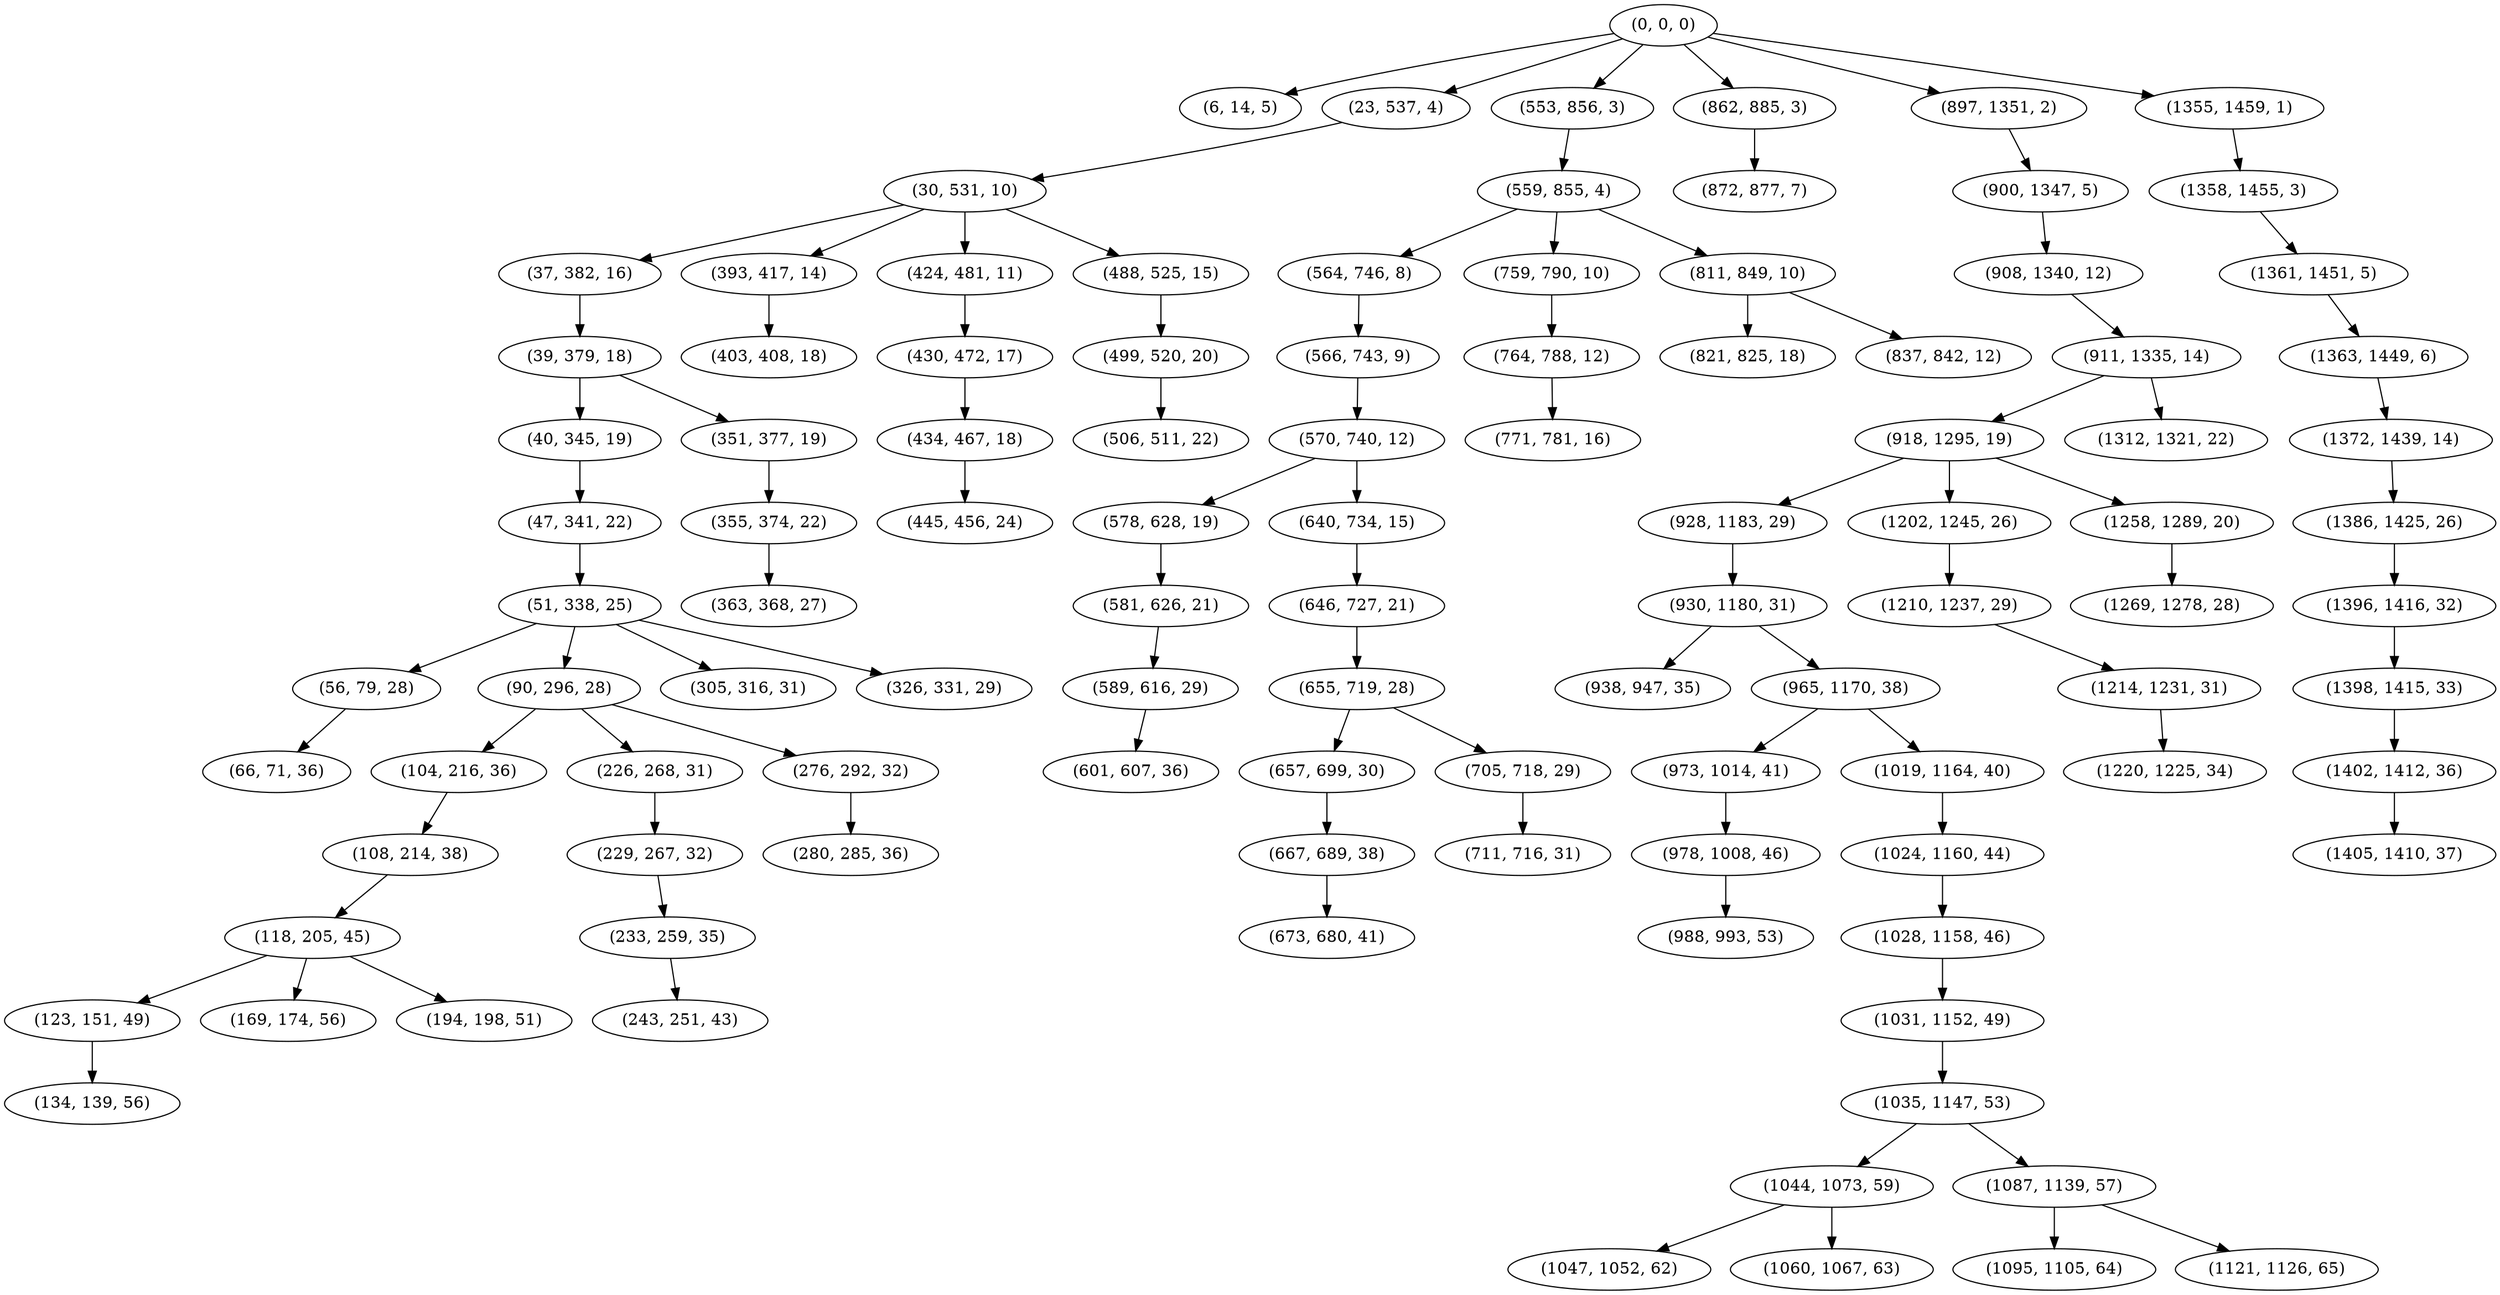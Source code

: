 digraph tree {
    "(0, 0, 0)";
    "(6, 14, 5)";
    "(23, 537, 4)";
    "(30, 531, 10)";
    "(37, 382, 16)";
    "(39, 379, 18)";
    "(40, 345, 19)";
    "(47, 341, 22)";
    "(51, 338, 25)";
    "(56, 79, 28)";
    "(66, 71, 36)";
    "(90, 296, 28)";
    "(104, 216, 36)";
    "(108, 214, 38)";
    "(118, 205, 45)";
    "(123, 151, 49)";
    "(134, 139, 56)";
    "(169, 174, 56)";
    "(194, 198, 51)";
    "(226, 268, 31)";
    "(229, 267, 32)";
    "(233, 259, 35)";
    "(243, 251, 43)";
    "(276, 292, 32)";
    "(280, 285, 36)";
    "(305, 316, 31)";
    "(326, 331, 29)";
    "(351, 377, 19)";
    "(355, 374, 22)";
    "(363, 368, 27)";
    "(393, 417, 14)";
    "(403, 408, 18)";
    "(424, 481, 11)";
    "(430, 472, 17)";
    "(434, 467, 18)";
    "(445, 456, 24)";
    "(488, 525, 15)";
    "(499, 520, 20)";
    "(506, 511, 22)";
    "(553, 856, 3)";
    "(559, 855, 4)";
    "(564, 746, 8)";
    "(566, 743, 9)";
    "(570, 740, 12)";
    "(578, 628, 19)";
    "(581, 626, 21)";
    "(589, 616, 29)";
    "(601, 607, 36)";
    "(640, 734, 15)";
    "(646, 727, 21)";
    "(655, 719, 28)";
    "(657, 699, 30)";
    "(667, 689, 38)";
    "(673, 680, 41)";
    "(705, 718, 29)";
    "(711, 716, 31)";
    "(759, 790, 10)";
    "(764, 788, 12)";
    "(771, 781, 16)";
    "(811, 849, 10)";
    "(821, 825, 18)";
    "(837, 842, 12)";
    "(862, 885, 3)";
    "(872, 877, 7)";
    "(897, 1351, 2)";
    "(900, 1347, 5)";
    "(908, 1340, 12)";
    "(911, 1335, 14)";
    "(918, 1295, 19)";
    "(928, 1183, 29)";
    "(930, 1180, 31)";
    "(938, 947, 35)";
    "(965, 1170, 38)";
    "(973, 1014, 41)";
    "(978, 1008, 46)";
    "(988, 993, 53)";
    "(1019, 1164, 40)";
    "(1024, 1160, 44)";
    "(1028, 1158, 46)";
    "(1031, 1152, 49)";
    "(1035, 1147, 53)";
    "(1044, 1073, 59)";
    "(1047, 1052, 62)";
    "(1060, 1067, 63)";
    "(1087, 1139, 57)";
    "(1095, 1105, 64)";
    "(1121, 1126, 65)";
    "(1202, 1245, 26)";
    "(1210, 1237, 29)";
    "(1214, 1231, 31)";
    "(1220, 1225, 34)";
    "(1258, 1289, 20)";
    "(1269, 1278, 28)";
    "(1312, 1321, 22)";
    "(1355, 1459, 1)";
    "(1358, 1455, 3)";
    "(1361, 1451, 5)";
    "(1363, 1449, 6)";
    "(1372, 1439, 14)";
    "(1386, 1425, 26)";
    "(1396, 1416, 32)";
    "(1398, 1415, 33)";
    "(1402, 1412, 36)";
    "(1405, 1410, 37)";
    "(0, 0, 0)" -> "(6, 14, 5)";
    "(0, 0, 0)" -> "(23, 537, 4)";
    "(0, 0, 0)" -> "(553, 856, 3)";
    "(0, 0, 0)" -> "(862, 885, 3)";
    "(0, 0, 0)" -> "(897, 1351, 2)";
    "(0, 0, 0)" -> "(1355, 1459, 1)";
    "(23, 537, 4)" -> "(30, 531, 10)";
    "(30, 531, 10)" -> "(37, 382, 16)";
    "(30, 531, 10)" -> "(393, 417, 14)";
    "(30, 531, 10)" -> "(424, 481, 11)";
    "(30, 531, 10)" -> "(488, 525, 15)";
    "(37, 382, 16)" -> "(39, 379, 18)";
    "(39, 379, 18)" -> "(40, 345, 19)";
    "(39, 379, 18)" -> "(351, 377, 19)";
    "(40, 345, 19)" -> "(47, 341, 22)";
    "(47, 341, 22)" -> "(51, 338, 25)";
    "(51, 338, 25)" -> "(56, 79, 28)";
    "(51, 338, 25)" -> "(90, 296, 28)";
    "(51, 338, 25)" -> "(305, 316, 31)";
    "(51, 338, 25)" -> "(326, 331, 29)";
    "(56, 79, 28)" -> "(66, 71, 36)";
    "(90, 296, 28)" -> "(104, 216, 36)";
    "(90, 296, 28)" -> "(226, 268, 31)";
    "(90, 296, 28)" -> "(276, 292, 32)";
    "(104, 216, 36)" -> "(108, 214, 38)";
    "(108, 214, 38)" -> "(118, 205, 45)";
    "(118, 205, 45)" -> "(123, 151, 49)";
    "(118, 205, 45)" -> "(169, 174, 56)";
    "(118, 205, 45)" -> "(194, 198, 51)";
    "(123, 151, 49)" -> "(134, 139, 56)";
    "(226, 268, 31)" -> "(229, 267, 32)";
    "(229, 267, 32)" -> "(233, 259, 35)";
    "(233, 259, 35)" -> "(243, 251, 43)";
    "(276, 292, 32)" -> "(280, 285, 36)";
    "(351, 377, 19)" -> "(355, 374, 22)";
    "(355, 374, 22)" -> "(363, 368, 27)";
    "(393, 417, 14)" -> "(403, 408, 18)";
    "(424, 481, 11)" -> "(430, 472, 17)";
    "(430, 472, 17)" -> "(434, 467, 18)";
    "(434, 467, 18)" -> "(445, 456, 24)";
    "(488, 525, 15)" -> "(499, 520, 20)";
    "(499, 520, 20)" -> "(506, 511, 22)";
    "(553, 856, 3)" -> "(559, 855, 4)";
    "(559, 855, 4)" -> "(564, 746, 8)";
    "(559, 855, 4)" -> "(759, 790, 10)";
    "(559, 855, 4)" -> "(811, 849, 10)";
    "(564, 746, 8)" -> "(566, 743, 9)";
    "(566, 743, 9)" -> "(570, 740, 12)";
    "(570, 740, 12)" -> "(578, 628, 19)";
    "(570, 740, 12)" -> "(640, 734, 15)";
    "(578, 628, 19)" -> "(581, 626, 21)";
    "(581, 626, 21)" -> "(589, 616, 29)";
    "(589, 616, 29)" -> "(601, 607, 36)";
    "(640, 734, 15)" -> "(646, 727, 21)";
    "(646, 727, 21)" -> "(655, 719, 28)";
    "(655, 719, 28)" -> "(657, 699, 30)";
    "(655, 719, 28)" -> "(705, 718, 29)";
    "(657, 699, 30)" -> "(667, 689, 38)";
    "(667, 689, 38)" -> "(673, 680, 41)";
    "(705, 718, 29)" -> "(711, 716, 31)";
    "(759, 790, 10)" -> "(764, 788, 12)";
    "(764, 788, 12)" -> "(771, 781, 16)";
    "(811, 849, 10)" -> "(821, 825, 18)";
    "(811, 849, 10)" -> "(837, 842, 12)";
    "(862, 885, 3)" -> "(872, 877, 7)";
    "(897, 1351, 2)" -> "(900, 1347, 5)";
    "(900, 1347, 5)" -> "(908, 1340, 12)";
    "(908, 1340, 12)" -> "(911, 1335, 14)";
    "(911, 1335, 14)" -> "(918, 1295, 19)";
    "(911, 1335, 14)" -> "(1312, 1321, 22)";
    "(918, 1295, 19)" -> "(928, 1183, 29)";
    "(918, 1295, 19)" -> "(1202, 1245, 26)";
    "(918, 1295, 19)" -> "(1258, 1289, 20)";
    "(928, 1183, 29)" -> "(930, 1180, 31)";
    "(930, 1180, 31)" -> "(938, 947, 35)";
    "(930, 1180, 31)" -> "(965, 1170, 38)";
    "(965, 1170, 38)" -> "(973, 1014, 41)";
    "(965, 1170, 38)" -> "(1019, 1164, 40)";
    "(973, 1014, 41)" -> "(978, 1008, 46)";
    "(978, 1008, 46)" -> "(988, 993, 53)";
    "(1019, 1164, 40)" -> "(1024, 1160, 44)";
    "(1024, 1160, 44)" -> "(1028, 1158, 46)";
    "(1028, 1158, 46)" -> "(1031, 1152, 49)";
    "(1031, 1152, 49)" -> "(1035, 1147, 53)";
    "(1035, 1147, 53)" -> "(1044, 1073, 59)";
    "(1035, 1147, 53)" -> "(1087, 1139, 57)";
    "(1044, 1073, 59)" -> "(1047, 1052, 62)";
    "(1044, 1073, 59)" -> "(1060, 1067, 63)";
    "(1087, 1139, 57)" -> "(1095, 1105, 64)";
    "(1087, 1139, 57)" -> "(1121, 1126, 65)";
    "(1202, 1245, 26)" -> "(1210, 1237, 29)";
    "(1210, 1237, 29)" -> "(1214, 1231, 31)";
    "(1214, 1231, 31)" -> "(1220, 1225, 34)";
    "(1258, 1289, 20)" -> "(1269, 1278, 28)";
    "(1355, 1459, 1)" -> "(1358, 1455, 3)";
    "(1358, 1455, 3)" -> "(1361, 1451, 5)";
    "(1361, 1451, 5)" -> "(1363, 1449, 6)";
    "(1363, 1449, 6)" -> "(1372, 1439, 14)";
    "(1372, 1439, 14)" -> "(1386, 1425, 26)";
    "(1386, 1425, 26)" -> "(1396, 1416, 32)";
    "(1396, 1416, 32)" -> "(1398, 1415, 33)";
    "(1398, 1415, 33)" -> "(1402, 1412, 36)";
    "(1402, 1412, 36)" -> "(1405, 1410, 37)";
}
